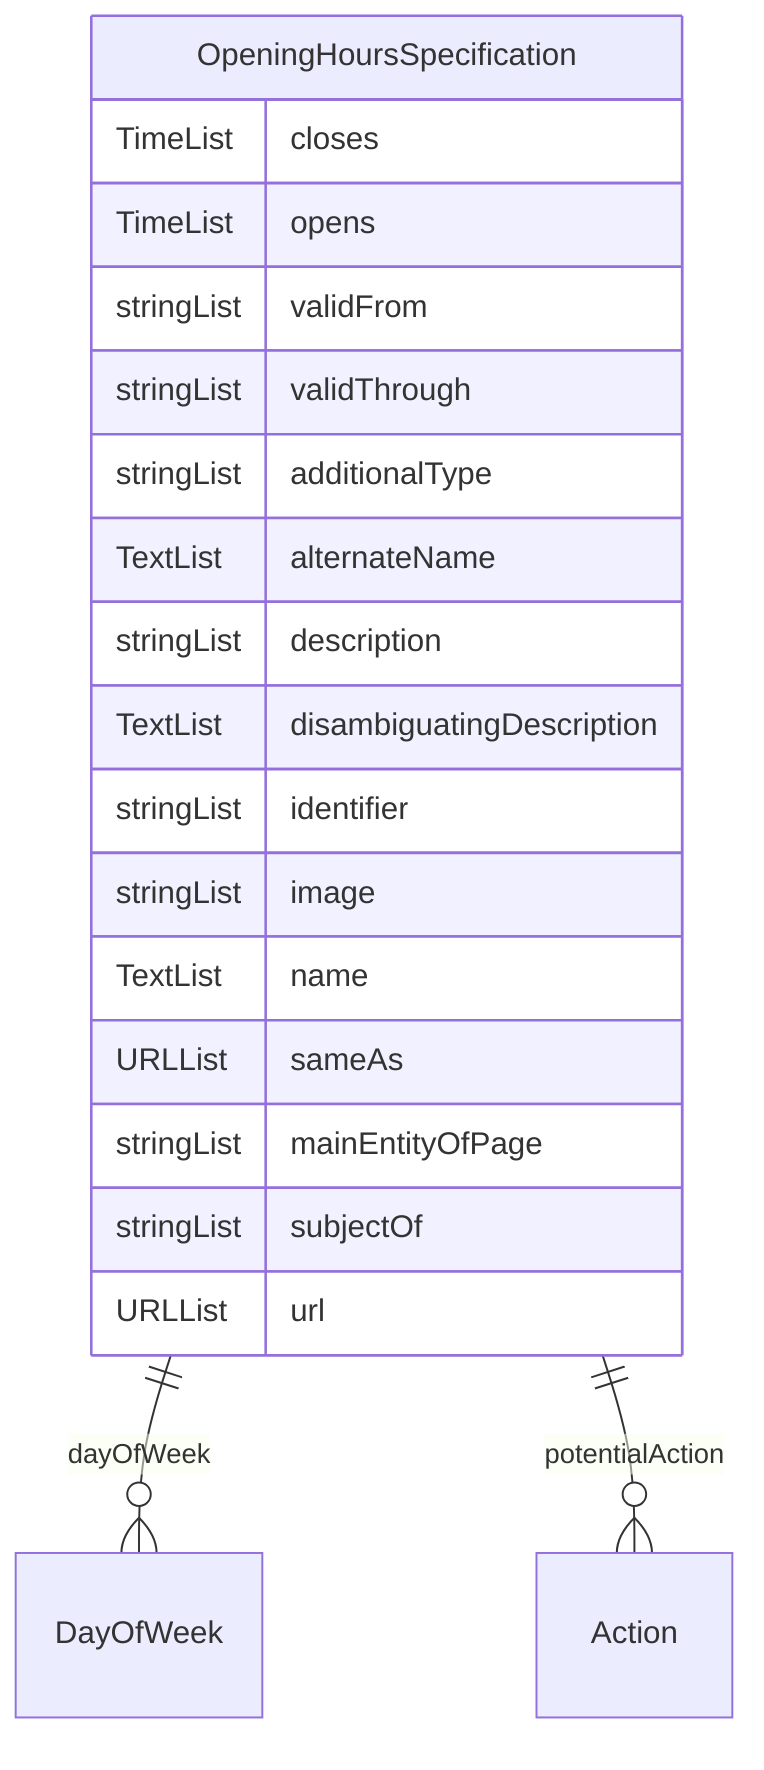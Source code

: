 erDiagram
OpeningHoursSpecification {
    TimeList closes  
    TimeList opens  
    stringList validFrom  
    stringList validThrough  
    stringList additionalType  
    TextList alternateName  
    stringList description  
    TextList disambiguatingDescription  
    stringList identifier  
    stringList image  
    TextList name  
    URLList sameAs  
    stringList mainEntityOfPage  
    stringList subjectOf  
    URLList url  
}

OpeningHoursSpecification ||--}o DayOfWeek : "dayOfWeek"
OpeningHoursSpecification ||--}o Action : "potentialAction"